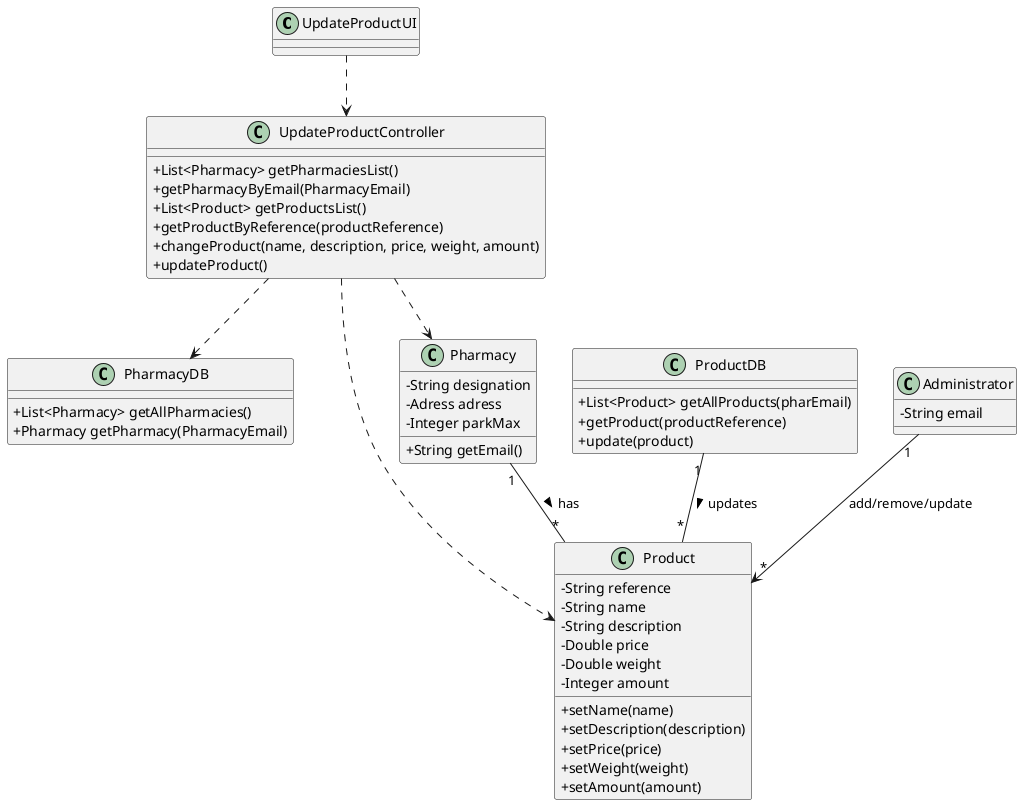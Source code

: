 @startuml
skinparam classAttributeIconSize 0

class UpdateProductUI {

}

class UpdateProductController {
  +List<Pharmacy> getPharmaciesList()
  +getPharmacyByEmail(PharmacyEmail)
  +List<Product> getProductsList()
  +getProductByReference(productReference)
  +changeProduct(name, description, price, weight, amount)
  +updateProduct()
}

class PharmacyDB {
  +List<Pharmacy> getAllPharmacies()
  +Pharmacy getPharmacy(PharmacyEmail)
}

class ProductDB {
  +List<Product> getAllProducts(pharEmail)
  +getProduct(productReference)
  +update(product)
}

class Product {
  -String reference
  -String name
  -String description
  -Double price
  -Double weight
  -Integer amount
  +setName(name)
  +setDescription(description)
  +setPrice(price)
  +setWeight(weight)
  +setAmount(amount)
}

class Pharmacy {
  -String designation
  -Adress adress
  -Integer parkMax
  +String getEmail()
}

class Administrator {
  -String email
}

UpdateProductUI ..> UpdateProductController
UpdateProductController ..> PharmacyDB
UpdateProductController ..> Product
UpdateProductController ..> Pharmacy

Administrator "1" --> "*" Product : add/remove/update

Pharmacy "1" -- "*" Product : has >

ProductDB "1" -- "*" Product: updates >

@enduml
